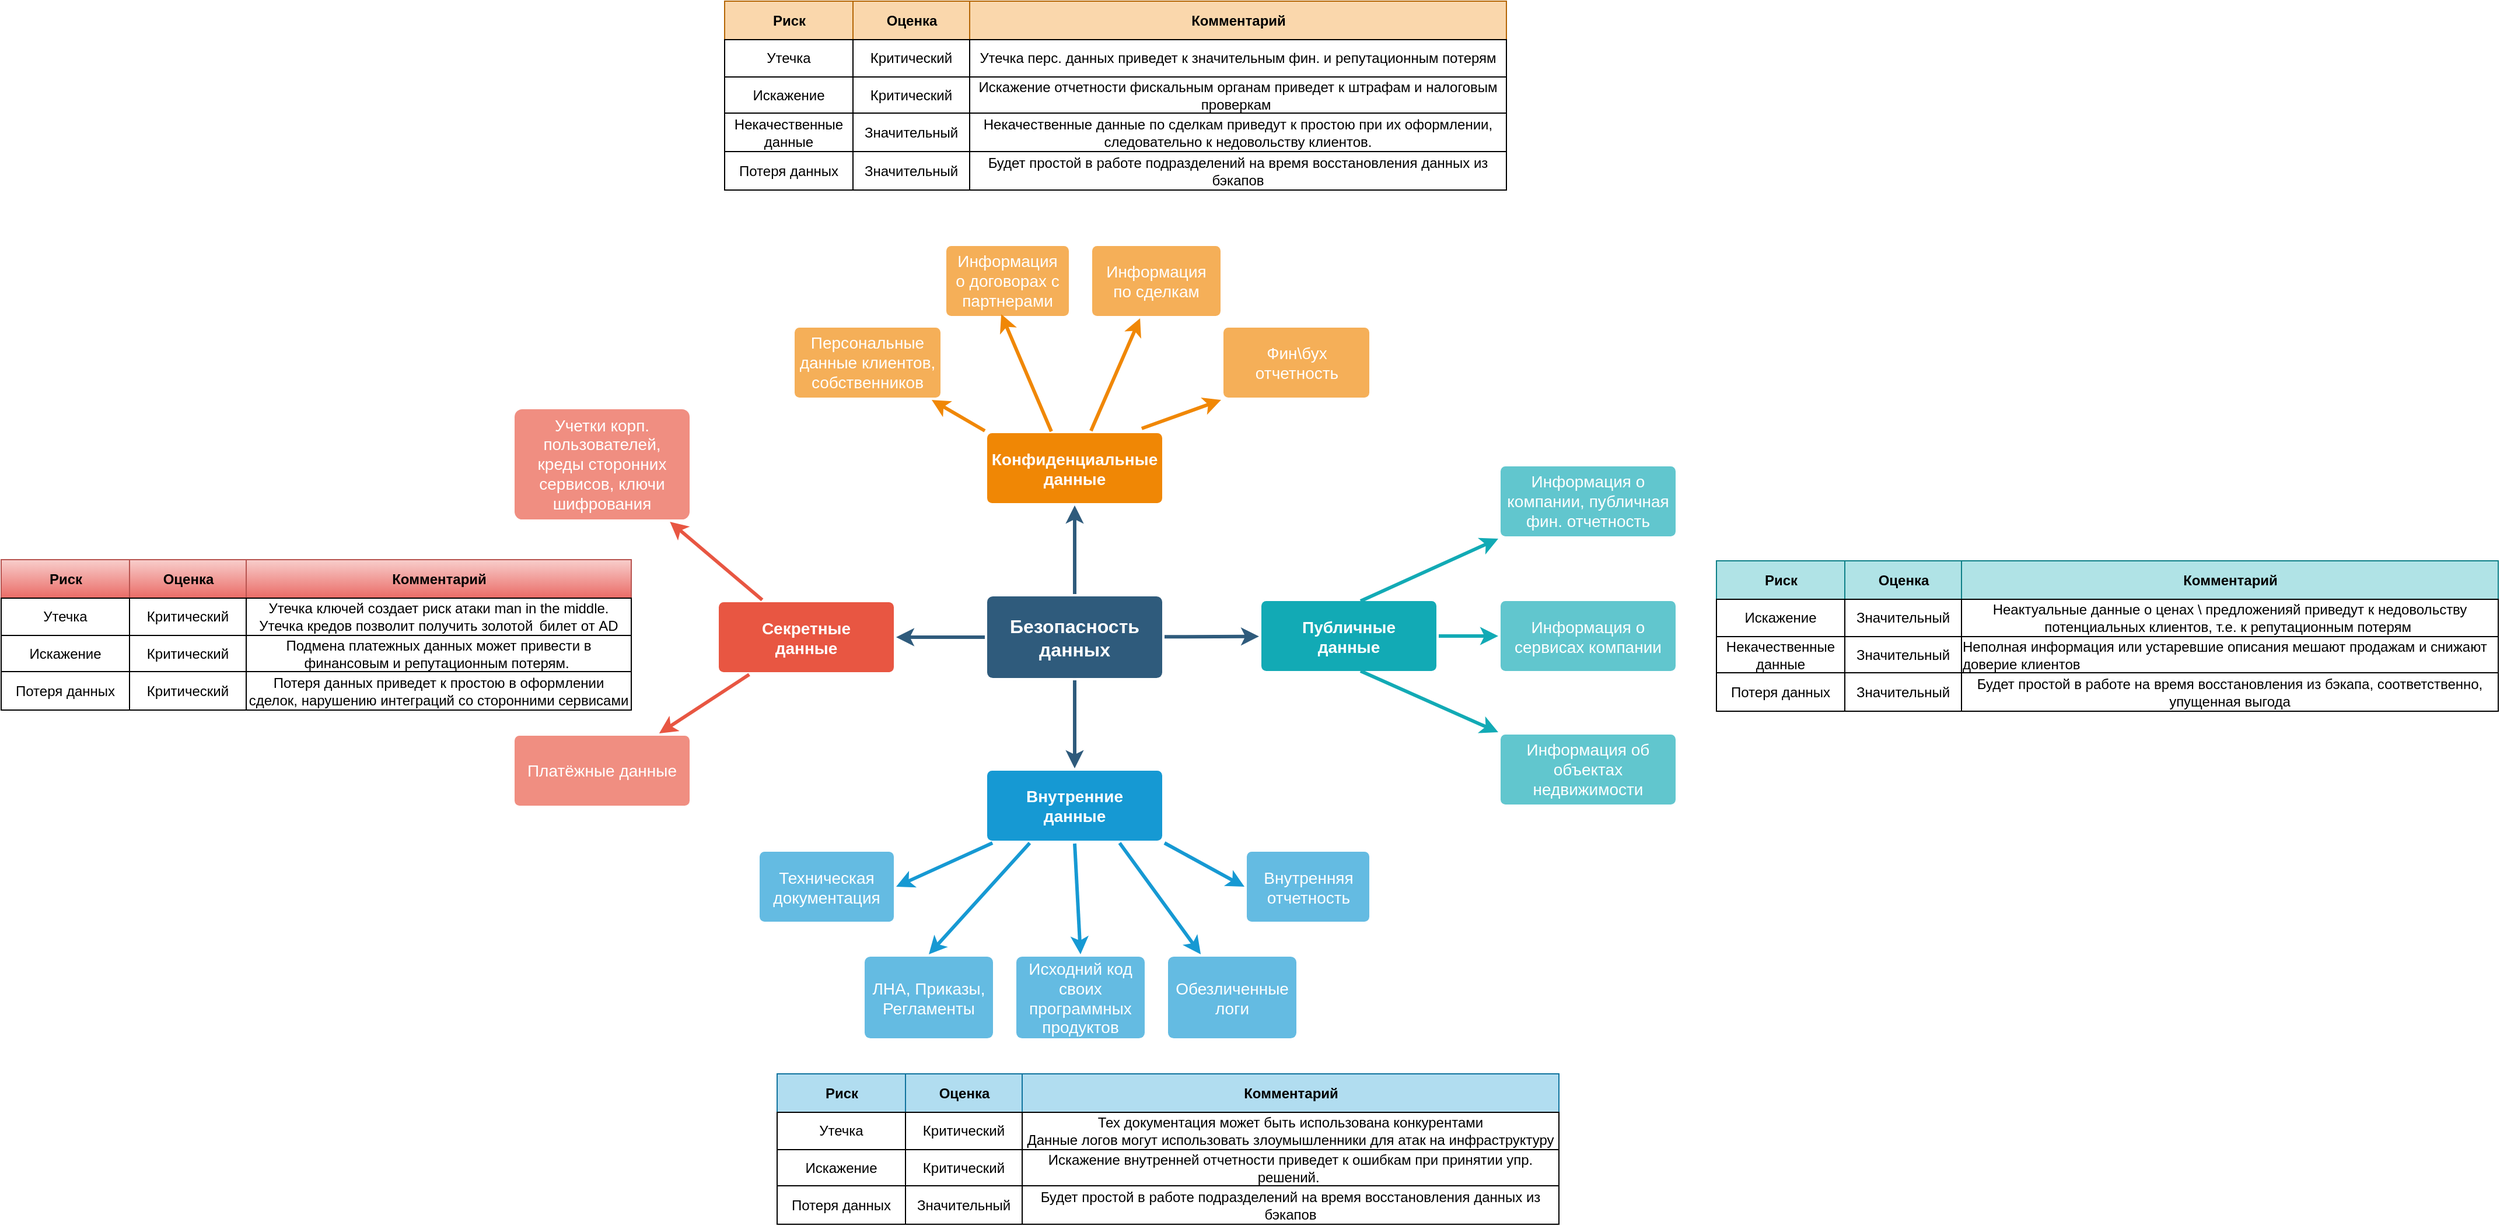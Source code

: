 <mxfile version="28.1.1">
  <diagram id="6a731a19-8d31-9384-78a2-239565b7b9f0" name="Page-1">
    <mxGraphModel dx="2107" dy="1433" grid="1" gridSize="10" guides="1" tooltips="1" connect="1" arrows="1" fold="1" page="1" pageScale="1" pageWidth="1169" pageHeight="827" background="none" math="0" shadow="0">
      <root>
        <mxCell id="0" />
        <mxCell id="1" parent="0" />
        <mxCell id="1745" value="" style="edgeStyle=none;rounded=0;jumpStyle=none;html=1;shadow=0;labelBackgroundColor=none;startArrow=none;startFill=0;endArrow=classic;endFill=1;jettySize=auto;orthogonalLoop=1;strokeColor=#2F5B7C;strokeWidth=3;fontFamily=Helvetica;fontSize=16;fontColor=#23445D;spacing=5;" parent="1" source="1749" target="1764" edge="1">
          <mxGeometry relative="1" as="geometry" />
        </mxCell>
        <mxCell id="1746" value="" style="edgeStyle=none;rounded=0;jumpStyle=none;html=1;shadow=0;labelBackgroundColor=none;startArrow=none;startFill=0;endArrow=classic;endFill=1;jettySize=auto;orthogonalLoop=1;strokeColor=#2F5B7C;strokeWidth=3;fontFamily=Helvetica;fontSize=16;fontColor=#23445D;spacing=5;" parent="1" source="1749" target="1771" edge="1">
          <mxGeometry relative="1" as="geometry" />
        </mxCell>
        <mxCell id="1747" value="" style="edgeStyle=none;rounded=0;jumpStyle=none;html=1;shadow=0;labelBackgroundColor=none;startArrow=none;startFill=0;endArrow=classic;endFill=1;jettySize=auto;orthogonalLoop=1;strokeColor=#2F5B7C;strokeWidth=3;fontFamily=Helvetica;fontSize=16;fontColor=#23445D;spacing=5;" parent="1" source="1749" target="1760" edge="1">
          <mxGeometry relative="1" as="geometry" />
        </mxCell>
        <mxCell id="1748" value="" style="edgeStyle=none;rounded=0;jumpStyle=none;html=1;shadow=0;labelBackgroundColor=none;startArrow=none;startFill=0;endArrow=classic;endFill=1;jettySize=auto;orthogonalLoop=1;strokeColor=#2F5B7C;strokeWidth=3;fontFamily=Helvetica;fontSize=16;fontColor=#23445D;spacing=5;" parent="1" source="1749" target="1753" edge="1">
          <mxGeometry relative="1" as="geometry" />
        </mxCell>
        <mxCell id="1749" value="Безопасность данных" style="rounded=1;whiteSpace=wrap;html=1;shadow=0;labelBackgroundColor=none;strokeColor=none;strokeWidth=3;fillColor=#2F5B7C;fontFamily=Helvetica;fontSize=16;fontColor=#FFFFFF;align=center;fontStyle=1;spacing=5;arcSize=7;perimeterSpacing=2;" parent="1" vertex="1">
          <mxGeometry x="495" y="380.5" width="150" height="70" as="geometry" />
        </mxCell>
        <mxCell id="1750" value="" style="edgeStyle=none;rounded=1;jumpStyle=none;html=1;shadow=0;labelBackgroundColor=none;startArrow=none;startFill=0;jettySize=auto;orthogonalLoop=1;strokeColor=#E85642;strokeWidth=3;fontFamily=Helvetica;fontSize=14;fontColor=#FFFFFF;spacing=5;fontStyle=1;fillColor=#b0e3e6;" parent="1" source="1753" target="1756" edge="1">
          <mxGeometry relative="1" as="geometry" />
        </mxCell>
        <mxCell id="1752" value="" style="edgeStyle=none;rounded=1;jumpStyle=none;html=1;shadow=0;labelBackgroundColor=none;startArrow=none;startFill=0;jettySize=auto;orthogonalLoop=1;strokeColor=#E85642;strokeWidth=3;fontFamily=Helvetica;fontSize=14;fontColor=#FFFFFF;spacing=5;fontStyle=1;fillColor=#b0e3e6;" parent="1" source="1753" target="1754" edge="1">
          <mxGeometry relative="1" as="geometry" />
        </mxCell>
        <mxCell id="1753" value="&lt;div&gt;Секретные&lt;/div&gt;&lt;div&gt;данные&lt;/div&gt;" style="rounded=1;whiteSpace=wrap;html=1;shadow=0;labelBackgroundColor=none;strokeColor=none;strokeWidth=3;fillColor=#e85642;fontFamily=Helvetica;fontSize=14;fontColor=#FFFFFF;align=center;spacing=5;fontStyle=1;arcSize=7;perimeterSpacing=2;" parent="1" vertex="1">
          <mxGeometry x="265" y="385.5" width="150" height="60" as="geometry" />
        </mxCell>
        <mxCell id="1754" value="Платёжные данные" style="rounded=1;whiteSpace=wrap;html=1;shadow=0;labelBackgroundColor=none;strokeColor=none;strokeWidth=3;fillColor=#f08e81;fontFamily=Helvetica;fontSize=14;fontColor=#FFFFFF;align=center;spacing=5;fontStyle=0;arcSize=7;perimeterSpacing=2;" parent="1" vertex="1">
          <mxGeometry x="90" y="500" width="150" height="60" as="geometry" />
        </mxCell>
        <mxCell id="1756" value="Учетки корп. пользователей, креды&amp;nbsp;сторонних сервисов, ключи шифрования" style="rounded=1;whiteSpace=wrap;html=1;shadow=0;labelBackgroundColor=none;strokeColor=none;strokeWidth=3;fillColor=#f08e81;fontFamily=Helvetica;fontSize=14;fontColor=#FFFFFF;align=center;spacing=5;fontStyle=0;arcSize=7;perimeterSpacing=2;" parent="1" vertex="1">
          <mxGeometry x="90" y="220" width="150" height="94.5" as="geometry" />
        </mxCell>
        <mxCell id="1757" value="" style="edgeStyle=none;rounded=0;jumpStyle=none;html=1;shadow=0;labelBackgroundColor=none;startArrow=none;startFill=0;endArrow=classic;endFill=1;jettySize=auto;orthogonalLoop=1;strokeColor=#1699D3;strokeWidth=3;fontFamily=Helvetica;fontSize=14;fontColor=#FFFFFF;spacing=5;entryX=1;entryY=0.5;entryDx=0;entryDy=0;" parent="1" source="1760" target="1763" edge="1">
          <mxGeometry relative="1" as="geometry" />
        </mxCell>
        <mxCell id="1759" value="" style="edgeStyle=none;rounded=0;jumpStyle=none;html=1;shadow=0;labelBackgroundColor=none;startArrow=none;startFill=0;endArrow=classic;endFill=1;jettySize=auto;orthogonalLoop=1;strokeColor=#1699D3;strokeWidth=3;fontFamily=Helvetica;fontSize=14;fontColor=#FFFFFF;spacing=5;exitX=0.75;exitY=1;exitDx=0;exitDy=0;" parent="1" source="1760" target="1761" edge="1">
          <mxGeometry relative="1" as="geometry" />
        </mxCell>
        <mxCell id="1760" value="&lt;div&gt;Внутренние&lt;/div&gt;&lt;div&gt;данные&lt;/div&gt;" style="rounded=1;whiteSpace=wrap;html=1;shadow=0;labelBackgroundColor=none;strokeColor=none;strokeWidth=3;fillColor=#1699d3;fontFamily=Helvetica;fontSize=14;fontColor=#FFFFFF;align=center;spacing=5;fontStyle=1;arcSize=7;perimeterSpacing=2;" parent="1" vertex="1">
          <mxGeometry x="495" y="530" width="150" height="60" as="geometry" />
        </mxCell>
        <mxCell id="1761" value="Обезличенные логи" style="rounded=1;whiteSpace=wrap;html=1;shadow=0;labelBackgroundColor=none;strokeColor=none;strokeWidth=3;fillColor=#64bbe2;fontFamily=Helvetica;fontSize=14;fontColor=#FFFFFF;align=center;spacing=5;arcSize=7;perimeterSpacing=2;" parent="1" vertex="1">
          <mxGeometry x="650" y="689.5" width="110" height="70" as="geometry" />
        </mxCell>
        <mxCell id="1763" value="Техническая документация" style="rounded=1;whiteSpace=wrap;html=1;shadow=0;labelBackgroundColor=none;strokeColor=none;strokeWidth=3;fillColor=#64bbe2;fontFamily=Helvetica;fontSize=14;fontColor=#FFFFFF;align=center;spacing=5;arcSize=7;perimeterSpacing=2;" parent="1" vertex="1">
          <mxGeometry x="300" y="599.5" width="115" height="60" as="geometry" />
        </mxCell>
        <mxCell id="1764" value="Конфиденциальные данные" style="rounded=1;whiteSpace=wrap;html=1;shadow=0;labelBackgroundColor=none;strokeColor=none;strokeWidth=3;fillColor=#F08705;fontFamily=Helvetica;fontSize=14;fontColor=#FFFFFF;align=center;spacing=5;fontStyle=1;arcSize=7;perimeterSpacing=2;" parent="1" vertex="1">
          <mxGeometry x="495" y="240.5" width="150" height="60" as="geometry" />
        </mxCell>
        <mxCell id="1765" value="Информация по сделкам" style="rounded=1;whiteSpace=wrap;html=1;shadow=0;labelBackgroundColor=none;strokeColor=none;strokeWidth=3;fillColor=#f5af58;fontFamily=Helvetica;fontSize=14;fontColor=#FFFFFF;align=center;spacing=5;arcSize=7;perimeterSpacing=2;" parent="1" vertex="1">
          <mxGeometry x="585" y="80" width="110" height="60" as="geometry" />
        </mxCell>
        <mxCell id="1766" value="" style="edgeStyle=none;rounded=0;jumpStyle=none;html=1;shadow=0;labelBackgroundColor=none;startArrow=none;startFill=0;endArrow=classic;endFill=1;jettySize=auto;orthogonalLoop=1;strokeColor=#F08705;strokeWidth=3;fontFamily=Helvetica;fontSize=14;fontColor=#FFFFFF;spacing=5;" parent="1" source="1764" target="1765" edge="1">
          <mxGeometry relative="1" as="geometry" />
        </mxCell>
        <mxCell id="1769" value="Персональные данные клиентов, собственников" style="rounded=1;whiteSpace=wrap;html=1;shadow=0;labelBackgroundColor=none;strokeColor=none;strokeWidth=3;fillColor=#f5af58;fontFamily=Helvetica;fontSize=14;fontColor=#FFFFFF;align=center;spacing=5;arcSize=7;perimeterSpacing=2;" parent="1" vertex="1">
          <mxGeometry x="330" y="150" width="125" height="60" as="geometry" />
        </mxCell>
        <mxCell id="1770" value="" style="edgeStyle=none;rounded=0;jumpStyle=none;html=1;shadow=0;labelBackgroundColor=none;startArrow=none;startFill=0;endArrow=classic;endFill=1;jettySize=auto;orthogonalLoop=1;strokeColor=#F08705;strokeWidth=3;fontFamily=Helvetica;fontSize=14;fontColor=#FFFFFF;spacing=5;exitX=0;exitY=0;exitDx=0;exitDy=0;" parent="1" source="1764" target="1769" edge="1">
          <mxGeometry relative="1" as="geometry" />
        </mxCell>
        <mxCell id="1771" value="&lt;div&gt;Публичные&lt;/div&gt;&lt;div&gt;данные&lt;/div&gt;" style="rounded=1;whiteSpace=wrap;html=1;shadow=0;labelBackgroundColor=none;strokeColor=none;strokeWidth=3;fillColor=#12aab5;fontFamily=Helvetica;fontSize=14;fontColor=#FFFFFF;align=center;spacing=5;fontStyle=1;arcSize=7;perimeterSpacing=2;" parent="1" vertex="1">
          <mxGeometry x="730" y="384.5" width="150" height="60" as="geometry" />
        </mxCell>
        <mxCell id="1774" value="Информация об объектах недвижимости" style="rounded=1;whiteSpace=wrap;html=1;shadow=0;labelBackgroundColor=none;strokeColor=none;strokeWidth=3;fillColor=#61c6ce;fontFamily=Helvetica;fontSize=14;fontColor=#FFFFFF;align=center;spacing=5;fontStyle=0;arcSize=7;perimeterSpacing=2;" parent="1" vertex="1">
          <mxGeometry x="935" y="499" width="150" height="60" as="geometry" />
        </mxCell>
        <mxCell id="1775" value="" style="edgeStyle=none;rounded=1;jumpStyle=none;html=1;shadow=0;labelBackgroundColor=none;startArrow=none;startFill=0;jettySize=auto;orthogonalLoop=1;strokeColor=#12AAB5;strokeWidth=3;fontFamily=Helvetica;fontSize=14;fontColor=#FFFFFF;spacing=5;fontStyle=1;fillColor=#b0e3e6;entryX=0;entryY=0;entryDx=0;entryDy=0;" parent="1" target="1774" edge="1">
          <mxGeometry relative="1" as="geometry">
            <mxPoint x="815" y="444.497" as="sourcePoint" />
            <mxPoint x="871" y="457.563" as="targetPoint" />
          </mxGeometry>
        </mxCell>
        <mxCell id="1776" value="Информация о компании, публичная фин. отчетность" style="rounded=1;whiteSpace=wrap;html=1;shadow=0;labelBackgroundColor=none;strokeColor=none;strokeWidth=3;fillColor=#61c6ce;fontFamily=Helvetica;fontSize=14;fontColor=#FFFFFF;align=center;spacing=5;fontStyle=0;arcSize=7;perimeterSpacing=2;" parent="1" vertex="1">
          <mxGeometry x="935" y="269" width="150" height="60" as="geometry" />
        </mxCell>
        <mxCell id="1777" value="" style="edgeStyle=none;rounded=1;jumpStyle=none;html=1;shadow=0;labelBackgroundColor=none;startArrow=none;startFill=0;jettySize=auto;orthogonalLoop=1;strokeColor=#12AAB5;strokeWidth=3;fontFamily=Helvetica;fontSize=14;fontColor=#FFFFFF;spacing=5;fontStyle=1;fillColor=#b0e3e6;entryX=0;entryY=1;entryDx=0;entryDy=0;" parent="1" target="1776" edge="1">
          <mxGeometry relative="1" as="geometry">
            <mxPoint x="815" y="384.503" as="sourcePoint" />
            <mxPoint x="871" y="368.237" as="targetPoint" />
          </mxGeometry>
        </mxCell>
        <mxCell id="IGCxT6DUioLRLSChlq8C-1779" value="Информация о сервисах компании" style="rounded=1;whiteSpace=wrap;html=1;shadow=0;labelBackgroundColor=none;strokeColor=none;strokeWidth=3;fillColor=#61c6ce;fontFamily=Helvetica;fontSize=14;fontColor=#FFFFFF;align=center;spacing=5;fontStyle=0;arcSize=7;perimeterSpacing=2;" parent="1" vertex="1">
          <mxGeometry x="935" y="384.5" width="150" height="60" as="geometry" />
        </mxCell>
        <mxCell id="IGCxT6DUioLRLSChlq8C-1781" value="" style="edgeStyle=none;rounded=1;jumpStyle=none;html=1;shadow=0;labelBackgroundColor=none;startArrow=none;startFill=0;jettySize=auto;orthogonalLoop=1;strokeColor=#12AAB5;strokeWidth=3;fontFamily=Helvetica;fontSize=14;fontColor=#FFFFFF;spacing=5;fontStyle=1;fillColor=#b0e3e6;entryX=0;entryY=0.5;entryDx=0;entryDy=0;exitX=1;exitY=0.5;exitDx=0;exitDy=0;" parent="1" source="1771" target="IGCxT6DUioLRLSChlq8C-1779" edge="1">
          <mxGeometry relative="1" as="geometry">
            <mxPoint x="855" y="392.503" as="sourcePoint" />
            <mxPoint x="923" y="349" as="targetPoint" />
          </mxGeometry>
        </mxCell>
        <mxCell id="IGCxT6DUioLRLSChlq8C-1782" value="Внутренняя отчетность" style="rounded=1;whiteSpace=wrap;html=1;shadow=0;labelBackgroundColor=none;strokeColor=none;strokeWidth=3;fillColor=#64bbe2;fontFamily=Helvetica;fontSize=14;fontColor=#FFFFFF;align=center;spacing=5;arcSize=7;perimeterSpacing=2;" parent="1" vertex="1">
          <mxGeometry x="717.5" y="599.5" width="105" height="60" as="geometry" />
        </mxCell>
        <mxCell id="IGCxT6DUioLRLSChlq8C-1783" value="" style="edgeStyle=none;rounded=0;jumpStyle=none;html=1;shadow=0;labelBackgroundColor=none;startArrow=none;startFill=0;endArrow=classic;endFill=1;jettySize=auto;orthogonalLoop=1;strokeColor=#1699D3;strokeWidth=3;fontFamily=Helvetica;fontSize=14;fontColor=#FFFFFF;spacing=5;entryX=0;entryY=0.5;entryDx=0;entryDy=0;exitX=1;exitY=1;exitDx=0;exitDy=0;" parent="1" source="1760" target="IGCxT6DUioLRLSChlq8C-1782" edge="1">
          <mxGeometry relative="1" as="geometry">
            <mxPoint x="570" y="599.5" as="sourcePoint" />
            <mxPoint x="570" y="644.5" as="targetPoint" />
          </mxGeometry>
        </mxCell>
        <mxCell id="IGCxT6DUioLRLSChlq8C-1784" value="ЛНА, Приказы, Регламенты" style="rounded=1;whiteSpace=wrap;html=1;shadow=0;labelBackgroundColor=none;strokeColor=none;strokeWidth=3;fillColor=#64bbe2;fontFamily=Helvetica;fontSize=14;fontColor=#FFFFFF;align=center;spacing=5;arcSize=7;perimeterSpacing=2;" parent="1" vertex="1">
          <mxGeometry x="390" y="689.5" width="110" height="70" as="geometry" />
        </mxCell>
        <mxCell id="IGCxT6DUioLRLSChlq8C-1785" value="" style="edgeStyle=none;rounded=0;jumpStyle=none;html=1;shadow=0;labelBackgroundColor=none;startArrow=none;startFill=0;endArrow=classic;endFill=1;jettySize=auto;orthogonalLoop=1;strokeColor=#1699D3;strokeWidth=3;fontFamily=Helvetica;fontSize=14;fontColor=#FFFFFF;spacing=5;exitX=0.25;exitY=1;exitDx=0;exitDy=0;entryX=0.5;entryY=0;entryDx=0;entryDy=0;" parent="1" source="1760" target="IGCxT6DUioLRLSChlq8C-1784" edge="1">
          <mxGeometry relative="1" as="geometry">
            <mxPoint x="610" y="599.5" as="sourcePoint" />
            <mxPoint x="643" y="684.5" as="targetPoint" />
          </mxGeometry>
        </mxCell>
        <mxCell id="IGCxT6DUioLRLSChlq8C-1786" value="Исходний код своих программных продуктов" style="rounded=1;whiteSpace=wrap;html=1;shadow=0;labelBackgroundColor=none;strokeColor=none;strokeWidth=3;fillColor=#64bbe2;fontFamily=Helvetica;fontSize=14;fontColor=#FFFFFF;align=center;spacing=5;arcSize=7;perimeterSpacing=2;" parent="1" vertex="1">
          <mxGeometry x="520" y="689.5" width="110" height="70" as="geometry" />
        </mxCell>
        <mxCell id="IGCxT6DUioLRLSChlq8C-1787" value="" style="edgeStyle=none;rounded=0;jumpStyle=none;html=1;shadow=0;labelBackgroundColor=none;startArrow=none;startFill=0;endArrow=classic;endFill=1;jettySize=auto;orthogonalLoop=1;strokeColor=#1699D3;strokeWidth=3;fontFamily=Helvetica;fontSize=14;fontColor=#FFFFFF;spacing=5;entryX=0.5;entryY=0;entryDx=0;entryDy=0;" parent="1" target="IGCxT6DUioLRLSChlq8C-1786" edge="1">
          <mxGeometry relative="1" as="geometry">
            <mxPoint x="570" y="592.5" as="sourcePoint" />
            <mxPoint x="490" y="714.5" as="targetPoint" />
          </mxGeometry>
        </mxCell>
        <mxCell id="IGCxT6DUioLRLSChlq8C-1788" value="Информация о договорах с партнерами" style="rounded=1;whiteSpace=wrap;html=1;shadow=0;labelBackgroundColor=none;strokeColor=none;strokeWidth=3;fillColor=#f5af58;fontFamily=Helvetica;fontSize=14;fontColor=#FFFFFF;align=center;spacing=5;arcSize=7;perimeterSpacing=2;" parent="1" vertex="1">
          <mxGeometry x="460" y="80" width="105" height="60" as="geometry" />
        </mxCell>
        <mxCell id="IGCxT6DUioLRLSChlq8C-1789" value="" style="edgeStyle=none;rounded=0;jumpStyle=none;html=1;shadow=0;labelBackgroundColor=none;startArrow=none;startFill=0;endArrow=classic;endFill=1;jettySize=auto;orthogonalLoop=1;strokeColor=#F08705;strokeWidth=3;fontFamily=Helvetica;fontSize=14;fontColor=#FFFFFF;spacing=5;entryX=0.45;entryY=0.945;entryDx=0;entryDy=0;entryPerimeter=0;" parent="1" target="IGCxT6DUioLRLSChlq8C-1788" edge="1">
          <mxGeometry relative="1" as="geometry">
            <mxPoint x="550" y="239" as="sourcePoint" />
            <mxPoint x="737" y="210" as="targetPoint" />
          </mxGeometry>
        </mxCell>
        <mxCell id="IGCxT6DUioLRLSChlq8C-1790" value="Фин\бух отчетность" style="rounded=1;whiteSpace=wrap;html=1;shadow=0;labelBackgroundColor=none;strokeColor=none;strokeWidth=3;fillColor=#f5af58;fontFamily=Helvetica;fontSize=14;fontColor=#FFFFFF;align=center;spacing=5;arcSize=7;perimeterSpacing=2;" parent="1" vertex="1">
          <mxGeometry x="697.5" y="150" width="125" height="60" as="geometry" />
        </mxCell>
        <mxCell id="IGCxT6DUioLRLSChlq8C-1791" value="" style="edgeStyle=none;rounded=0;jumpStyle=none;html=1;shadow=0;labelBackgroundColor=none;startArrow=none;startFill=0;endArrow=classic;endFill=1;jettySize=auto;orthogonalLoop=1;strokeColor=#F08705;strokeWidth=3;fontFamily=Helvetica;fontSize=14;fontColor=#FFFFFF;spacing=5;entryX=0;entryY=1;entryDx=0;entryDy=0;exitX=0.873;exitY=-0.031;exitDx=0;exitDy=0;exitPerimeter=0;" parent="1" source="1764" target="IGCxT6DUioLRLSChlq8C-1790" edge="1">
          <mxGeometry relative="1" as="geometry">
            <mxPoint x="534" y="247" as="sourcePoint" />
            <mxPoint x="480" y="210" as="targetPoint" />
          </mxGeometry>
        </mxCell>
        <mxCell id="PQso_g83AoTRd4SOkoe4-1777" style="shape=tableRow;horizontal=0;startSize=0;swimlaneHead=0;swimlaneBody=0;top=0;left=0;bottom=0;right=0;dropTarget=0;collapsible=0;recursiveResize=0;expand=0;fontStyle=0;strokeColor=inherit;fillColor=#ffffff;" vertex="1" parent="1">
          <mxGeometry x="-350" y="349" width="480" height="33" as="geometry" />
        </mxCell>
        <mxCell id="PQso_g83AoTRd4SOkoe4-1778" value="Риск" style="connectable=0;recursiveResize=0;strokeColor=#b85450;fillColor=#f8cecc;align=center;fontStyle=1;html=1;gradientColor=#ea6b66;" vertex="1" parent="PQso_g83AoTRd4SOkoe4-1777">
          <mxGeometry width="110" height="33" as="geometry">
            <mxRectangle width="110" height="33" as="alternateBounds" />
          </mxGeometry>
        </mxCell>
        <mxCell id="PQso_g83AoTRd4SOkoe4-1779" value="Оценка" style="connectable=0;recursiveResize=0;strokeColor=#b85450;fillColor=#f8cecc;align=center;fontStyle=1;html=1;gradientColor=#ea6b66;" vertex="1" parent="PQso_g83AoTRd4SOkoe4-1777">
          <mxGeometry x="110" width="100" height="33" as="geometry">
            <mxRectangle width="100" height="33" as="alternateBounds" />
          </mxGeometry>
        </mxCell>
        <mxCell id="PQso_g83AoTRd4SOkoe4-1780" value="Комментарий" style="connectable=0;recursiveResize=0;strokeColor=#b85450;fillColor=#f8cecc;align=center;fontStyle=1;html=1;gradientColor=#ea6b66;" vertex="1" parent="PQso_g83AoTRd4SOkoe4-1777">
          <mxGeometry x="210" width="330" height="33" as="geometry">
            <mxRectangle width="230" height="33" as="alternateBounds" />
          </mxGeometry>
        </mxCell>
        <mxCell id="PQso_g83AoTRd4SOkoe4-1781" value="" style="shape=tableRow;horizontal=0;startSize=0;swimlaneHead=0;swimlaneBody=0;top=0;left=0;bottom=0;right=0;dropTarget=0;collapsible=0;recursiveResize=0;expand=0;fontStyle=0;strokeColor=inherit;fillColor=#ffffff;" vertex="1" parent="1">
          <mxGeometry x="-350" y="382" width="530" height="32" as="geometry" />
        </mxCell>
        <mxCell id="PQso_g83AoTRd4SOkoe4-1782" value="Утечка" style="connectable=0;recursiveResize=0;strokeColor=inherit;fillColor=inherit;align=center;whiteSpace=wrap;html=1;" vertex="1" parent="PQso_g83AoTRd4SOkoe4-1781">
          <mxGeometry width="110" height="32" as="geometry">
            <mxRectangle width="110" height="32" as="alternateBounds" />
          </mxGeometry>
        </mxCell>
        <mxCell id="PQso_g83AoTRd4SOkoe4-1783" value="Критический" style="connectable=0;recursiveResize=0;strokeColor=inherit;fillColor=inherit;align=center;whiteSpace=wrap;html=1;" vertex="1" parent="PQso_g83AoTRd4SOkoe4-1781">
          <mxGeometry x="110" width="100" height="32" as="geometry">
            <mxRectangle width="100" height="32" as="alternateBounds" />
          </mxGeometry>
        </mxCell>
        <mxCell id="PQso_g83AoTRd4SOkoe4-1784" value="Утечка ключей создает риск атаки man in the middle.&lt;div&gt;Утечка кредов позволит получить золотой&lt;span style=&quot;white-space: pre;&quot;&gt;&#x9;&lt;/span&gt;билет от AD&lt;/div&gt;" style="connectable=0;recursiveResize=0;strokeColor=inherit;fillColor=inherit;align=center;whiteSpace=wrap;html=1;" vertex="1" parent="PQso_g83AoTRd4SOkoe4-1781">
          <mxGeometry x="210" width="330" height="32" as="geometry">
            <mxRectangle width="230" height="32" as="alternateBounds" />
          </mxGeometry>
        </mxCell>
        <mxCell id="PQso_g83AoTRd4SOkoe4-1785" value="" style="shape=tableRow;horizontal=0;startSize=0;swimlaneHead=0;swimlaneBody=0;top=0;left=0;bottom=0;right=0;dropTarget=0;collapsible=0;recursiveResize=0;expand=0;fontStyle=1;strokeColor=inherit;fillColor=#EAF2D3;" vertex="1" parent="1">
          <mxGeometry x="-350" y="414" width="540" height="31" as="geometry" />
        </mxCell>
        <mxCell id="PQso_g83AoTRd4SOkoe4-1786" value="Искажение" style="connectable=0;recursiveResize=0;whiteSpace=wrap;html=1;" vertex="1" parent="PQso_g83AoTRd4SOkoe4-1785">
          <mxGeometry width="110" height="31" as="geometry">
            <mxRectangle width="110" height="31" as="alternateBounds" />
          </mxGeometry>
        </mxCell>
        <mxCell id="PQso_g83AoTRd4SOkoe4-1787" value="Критический" style="connectable=0;recursiveResize=0;whiteSpace=wrap;html=1;" vertex="1" parent="PQso_g83AoTRd4SOkoe4-1785">
          <mxGeometry x="110" width="100" height="31" as="geometry">
            <mxRectangle width="100" height="31" as="alternateBounds" />
          </mxGeometry>
        </mxCell>
        <mxCell id="PQso_g83AoTRd4SOkoe4-1788" value="Подмена платежных данных может привести в финансовым и репутационным потерям.&amp;nbsp;" style="connectable=0;recursiveResize=0;whiteSpace=wrap;html=1;" vertex="1" parent="PQso_g83AoTRd4SOkoe4-1785">
          <mxGeometry x="210" width="330" height="31" as="geometry">
            <mxRectangle width="230" height="31" as="alternateBounds" />
          </mxGeometry>
        </mxCell>
        <mxCell id="PQso_g83AoTRd4SOkoe4-1789" value="" style="shape=tableRow;horizontal=0;startSize=0;swimlaneHead=0;swimlaneBody=0;top=0;left=0;bottom=0;right=0;dropTarget=0;collapsible=0;recursiveResize=0;expand=0;fontStyle=0;strokeColor=inherit;fillColor=#ffffff;" vertex="1" parent="1">
          <mxGeometry x="-350" y="445" width="540" height="33" as="geometry" />
        </mxCell>
        <mxCell id="PQso_g83AoTRd4SOkoe4-1790" value="Потеря данных" style="connectable=0;recursiveResize=0;strokeColor=inherit;fillColor=inherit;fontStyle=0;align=center;whiteSpace=wrap;html=1;" vertex="1" parent="PQso_g83AoTRd4SOkoe4-1789">
          <mxGeometry width="110" height="33" as="geometry">
            <mxRectangle width="110" height="33" as="alternateBounds" />
          </mxGeometry>
        </mxCell>
        <mxCell id="PQso_g83AoTRd4SOkoe4-1791" value="Критический" style="connectable=0;recursiveResize=0;strokeColor=inherit;fillColor=inherit;fontStyle=0;align=center;whiteSpace=wrap;html=1;" vertex="1" parent="PQso_g83AoTRd4SOkoe4-1789">
          <mxGeometry x="110" width="100" height="33" as="geometry">
            <mxRectangle width="100" height="33" as="alternateBounds" />
          </mxGeometry>
        </mxCell>
        <mxCell id="PQso_g83AoTRd4SOkoe4-1792" value="Потеря данных приведет к простою в оформлении сделок, нарушению интеграций со сторонними сервисами" style="connectable=0;recursiveResize=0;strokeColor=inherit;fillColor=inherit;fontStyle=0;align=center;whiteSpace=wrap;html=1;" vertex="1" parent="PQso_g83AoTRd4SOkoe4-1789">
          <mxGeometry x="210" width="330" height="33" as="geometry">
            <mxRectangle width="230" height="33" as="alternateBounds" />
          </mxGeometry>
        </mxCell>
        <mxCell id="PQso_g83AoTRd4SOkoe4-1814" style="shape=tableRow;horizontal=0;startSize=0;swimlaneHead=0;swimlaneBody=0;top=0;left=0;bottom=0;right=0;dropTarget=0;collapsible=0;recursiveResize=0;expand=0;fontStyle=0;strokeColor=inherit;fillColor=#ffffff;" vertex="1" parent="1">
          <mxGeometry x="315" y="790" width="480" height="33" as="geometry" />
        </mxCell>
        <mxCell id="PQso_g83AoTRd4SOkoe4-1815" value="Риск" style="connectable=0;recursiveResize=0;strokeColor=#10739e;fillColor=#b1ddf0;align=center;fontStyle=1;html=1;" vertex="1" parent="PQso_g83AoTRd4SOkoe4-1814">
          <mxGeometry width="110" height="33" as="geometry">
            <mxRectangle width="110" height="33" as="alternateBounds" />
          </mxGeometry>
        </mxCell>
        <mxCell id="PQso_g83AoTRd4SOkoe4-1816" value="Оценка" style="connectable=0;recursiveResize=0;strokeColor=#10739e;fillColor=#b1ddf0;align=center;fontStyle=1;html=1;" vertex="1" parent="PQso_g83AoTRd4SOkoe4-1814">
          <mxGeometry x="110" width="100" height="33" as="geometry">
            <mxRectangle width="100" height="33" as="alternateBounds" />
          </mxGeometry>
        </mxCell>
        <mxCell id="PQso_g83AoTRd4SOkoe4-1817" value="Комментарий" style="connectable=0;recursiveResize=0;strokeColor=#10739e;fillColor=#b1ddf0;align=center;fontStyle=1;html=1;" vertex="1" parent="PQso_g83AoTRd4SOkoe4-1814">
          <mxGeometry x="210" width="460" height="33" as="geometry">
            <mxRectangle width="230" height="33" as="alternateBounds" />
          </mxGeometry>
        </mxCell>
        <mxCell id="PQso_g83AoTRd4SOkoe4-1818" value="" style="shape=tableRow;horizontal=0;startSize=0;swimlaneHead=0;swimlaneBody=0;top=0;left=0;bottom=0;right=0;dropTarget=0;collapsible=0;recursiveResize=0;expand=0;fontStyle=0;strokeColor=inherit;fillColor=#ffffff;" vertex="1" parent="1">
          <mxGeometry x="315" y="823" width="575" height="32" as="geometry" />
        </mxCell>
        <mxCell id="PQso_g83AoTRd4SOkoe4-1819" value="Утечка" style="connectable=0;recursiveResize=0;strokeColor=inherit;fillColor=inherit;align=center;whiteSpace=wrap;html=1;" vertex="1" parent="PQso_g83AoTRd4SOkoe4-1818">
          <mxGeometry width="110" height="32" as="geometry">
            <mxRectangle width="110" height="32" as="alternateBounds" />
          </mxGeometry>
        </mxCell>
        <mxCell id="PQso_g83AoTRd4SOkoe4-1820" value="Критический" style="connectable=0;recursiveResize=0;strokeColor=inherit;fillColor=inherit;align=center;whiteSpace=wrap;html=1;" vertex="1" parent="PQso_g83AoTRd4SOkoe4-1818">
          <mxGeometry x="110" width="100" height="32" as="geometry">
            <mxRectangle width="100" height="32" as="alternateBounds" />
          </mxGeometry>
        </mxCell>
        <mxCell id="PQso_g83AoTRd4SOkoe4-1821" value="Тех документация может быть использована конкурентами&lt;div&gt;Данные логов могут использовать злоумышленники для атак на инфраструктуру&lt;/div&gt;" style="connectable=0;recursiveResize=0;strokeColor=inherit;fillColor=inherit;align=center;whiteSpace=wrap;html=1;" vertex="1" parent="PQso_g83AoTRd4SOkoe4-1818">
          <mxGeometry x="210" width="460" height="32" as="geometry">
            <mxRectangle width="230" height="32" as="alternateBounds" />
          </mxGeometry>
        </mxCell>
        <mxCell id="PQso_g83AoTRd4SOkoe4-1822" value="" style="shape=tableRow;horizontal=0;startSize=0;swimlaneHead=0;swimlaneBody=0;top=0;left=0;bottom=0;right=0;dropTarget=0;collapsible=0;recursiveResize=0;expand=0;fontStyle=1;strokeColor=inherit;fillColor=#EAF2D3;" vertex="1" parent="1">
          <mxGeometry x="315" y="855" width="665" height="31" as="geometry" />
        </mxCell>
        <mxCell id="PQso_g83AoTRd4SOkoe4-1823" value="Искажение" style="connectable=0;recursiveResize=0;whiteSpace=wrap;html=1;" vertex="1" parent="PQso_g83AoTRd4SOkoe4-1822">
          <mxGeometry width="110" height="31" as="geometry">
            <mxRectangle width="110" height="31" as="alternateBounds" />
          </mxGeometry>
        </mxCell>
        <mxCell id="PQso_g83AoTRd4SOkoe4-1824" value="Критический" style="connectable=0;recursiveResize=0;whiteSpace=wrap;html=1;" vertex="1" parent="PQso_g83AoTRd4SOkoe4-1822">
          <mxGeometry x="110" width="100" height="31" as="geometry">
            <mxRectangle width="100" height="31" as="alternateBounds" />
          </mxGeometry>
        </mxCell>
        <mxCell id="PQso_g83AoTRd4SOkoe4-1825" value="&lt;span style=&quot;text-align: left;&quot;&gt;Искажение внутренней отчетности приведет к ошибкам при принятии упр. решений.&amp;nbsp;&lt;/span&gt;" style="connectable=0;recursiveResize=0;whiteSpace=wrap;html=1;" vertex="1" parent="PQso_g83AoTRd4SOkoe4-1822">
          <mxGeometry x="210" width="460" height="31" as="geometry">
            <mxRectangle width="230" height="31" as="alternateBounds" />
          </mxGeometry>
        </mxCell>
        <mxCell id="PQso_g83AoTRd4SOkoe4-1826" value="" style="shape=tableRow;horizontal=0;startSize=0;swimlaneHead=0;swimlaneBody=0;top=0;left=0;bottom=0;right=0;dropTarget=0;collapsible=0;recursiveResize=0;expand=0;fontStyle=0;strokeColor=inherit;fillColor=#ffffff;" vertex="1" parent="1">
          <mxGeometry x="315" y="886" width="665" height="33" as="geometry" />
        </mxCell>
        <mxCell id="PQso_g83AoTRd4SOkoe4-1827" value="Потеря данных" style="connectable=0;recursiveResize=0;strokeColor=inherit;fillColor=inherit;fontStyle=0;align=center;whiteSpace=wrap;html=1;" vertex="1" parent="PQso_g83AoTRd4SOkoe4-1826">
          <mxGeometry width="110" height="33" as="geometry">
            <mxRectangle width="110" height="33" as="alternateBounds" />
          </mxGeometry>
        </mxCell>
        <mxCell id="PQso_g83AoTRd4SOkoe4-1828" value="Значительный" style="connectable=0;recursiveResize=0;strokeColor=inherit;fillColor=inherit;fontStyle=0;align=center;whiteSpace=wrap;html=1;" vertex="1" parent="PQso_g83AoTRd4SOkoe4-1826">
          <mxGeometry x="110" width="100" height="33" as="geometry">
            <mxRectangle width="100" height="33" as="alternateBounds" />
          </mxGeometry>
        </mxCell>
        <mxCell id="PQso_g83AoTRd4SOkoe4-1829" value="Будет простой в работе подразделений на время восстановления данных из бэкапов" style="connectable=0;recursiveResize=0;strokeColor=inherit;fillColor=inherit;fontStyle=0;align=center;whiteSpace=wrap;html=1;" vertex="1" parent="PQso_g83AoTRd4SOkoe4-1826">
          <mxGeometry x="210" width="460" height="33" as="geometry">
            <mxRectangle width="230" height="33" as="alternateBounds" />
          </mxGeometry>
        </mxCell>
        <mxCell id="PQso_g83AoTRd4SOkoe4-1830" style="shape=tableRow;horizontal=0;startSize=0;swimlaneHead=0;swimlaneBody=0;top=0;left=0;bottom=0;right=0;dropTarget=0;collapsible=0;recursiveResize=0;expand=0;fontStyle=0;strokeColor=inherit;fillColor=#ffffff;" vertex="1" parent="1">
          <mxGeometry x="270" y="-130" width="480" height="33" as="geometry" />
        </mxCell>
        <mxCell id="PQso_g83AoTRd4SOkoe4-1831" value="Риск" style="connectable=0;recursiveResize=0;strokeColor=#b46504;fillColor=#fad7ac;align=center;fontStyle=1;html=1;" vertex="1" parent="PQso_g83AoTRd4SOkoe4-1830">
          <mxGeometry width="110" height="33" as="geometry">
            <mxRectangle width="110" height="33" as="alternateBounds" />
          </mxGeometry>
        </mxCell>
        <mxCell id="PQso_g83AoTRd4SOkoe4-1832" value="Оценка" style="connectable=0;recursiveResize=0;strokeColor=#b46504;fillColor=#fad7ac;align=center;fontStyle=1;html=1;" vertex="1" parent="PQso_g83AoTRd4SOkoe4-1830">
          <mxGeometry x="110" width="100" height="33" as="geometry">
            <mxRectangle width="100" height="33" as="alternateBounds" />
          </mxGeometry>
        </mxCell>
        <mxCell id="PQso_g83AoTRd4SOkoe4-1833" value="Комментарий" style="connectable=0;recursiveResize=0;strokeColor=#b46504;fillColor=#fad7ac;align=center;fontStyle=1;html=1;" vertex="1" parent="PQso_g83AoTRd4SOkoe4-1830">
          <mxGeometry x="210" width="460" height="33" as="geometry">
            <mxRectangle width="230" height="33" as="alternateBounds" />
          </mxGeometry>
        </mxCell>
        <mxCell id="PQso_g83AoTRd4SOkoe4-1834" value="" style="shape=tableRow;horizontal=0;startSize=0;swimlaneHead=0;swimlaneBody=0;top=0;left=0;bottom=0;right=0;dropTarget=0;collapsible=0;recursiveResize=0;expand=0;fontStyle=0;strokeColor=inherit;fillColor=#ffffff;" vertex="1" parent="1">
          <mxGeometry x="270" y="-97" width="575" height="32" as="geometry" />
        </mxCell>
        <mxCell id="PQso_g83AoTRd4SOkoe4-1835" value="Утечка" style="connectable=0;recursiveResize=0;strokeColor=inherit;fillColor=inherit;align=center;whiteSpace=wrap;html=1;" vertex="1" parent="PQso_g83AoTRd4SOkoe4-1834">
          <mxGeometry width="110" height="32" as="geometry">
            <mxRectangle width="110" height="32" as="alternateBounds" />
          </mxGeometry>
        </mxCell>
        <mxCell id="PQso_g83AoTRd4SOkoe4-1836" value="Критический" style="connectable=0;recursiveResize=0;strokeColor=inherit;fillColor=inherit;align=center;whiteSpace=wrap;html=1;" vertex="1" parent="PQso_g83AoTRd4SOkoe4-1834">
          <mxGeometry x="110" width="100" height="32" as="geometry">
            <mxRectangle width="100" height="32" as="alternateBounds" />
          </mxGeometry>
        </mxCell>
        <mxCell id="PQso_g83AoTRd4SOkoe4-1837" value="Утечка перс. данных приведет к значительным фин. и репутационным потерям" style="connectable=0;recursiveResize=0;strokeColor=inherit;fillColor=inherit;align=center;whiteSpace=wrap;html=1;" vertex="1" parent="PQso_g83AoTRd4SOkoe4-1834">
          <mxGeometry x="210" width="460" height="32" as="geometry">
            <mxRectangle width="230" height="32" as="alternateBounds" />
          </mxGeometry>
        </mxCell>
        <mxCell id="PQso_g83AoTRd4SOkoe4-1838" value="" style="shape=tableRow;horizontal=0;startSize=0;swimlaneHead=0;swimlaneBody=0;top=0;left=0;bottom=0;right=0;dropTarget=0;collapsible=0;recursiveResize=0;expand=0;fontStyle=1;strokeColor=inherit;fillColor=#EAF2D3;" vertex="1" parent="1">
          <mxGeometry x="270" y="-65" width="665" height="31" as="geometry" />
        </mxCell>
        <mxCell id="PQso_g83AoTRd4SOkoe4-1839" value="Искажение" style="connectable=0;recursiveResize=0;whiteSpace=wrap;html=1;" vertex="1" parent="PQso_g83AoTRd4SOkoe4-1838">
          <mxGeometry width="110" height="31" as="geometry">
            <mxRectangle width="110" height="31" as="alternateBounds" />
          </mxGeometry>
        </mxCell>
        <mxCell id="PQso_g83AoTRd4SOkoe4-1840" value="Критический" style="connectable=0;recursiveResize=0;whiteSpace=wrap;html=1;" vertex="1" parent="PQso_g83AoTRd4SOkoe4-1838">
          <mxGeometry x="110" width="100" height="31" as="geometry">
            <mxRectangle width="100" height="31" as="alternateBounds" />
          </mxGeometry>
        </mxCell>
        <mxCell id="PQso_g83AoTRd4SOkoe4-1841" value="&lt;span style=&quot;text-align: left;&quot;&gt;Искажение отчетности фискальным органам приведет к штрафам и налоговым проверкам&amp;nbsp;&lt;/span&gt;" style="connectable=0;recursiveResize=0;whiteSpace=wrap;html=1;" vertex="1" parent="PQso_g83AoTRd4SOkoe4-1838">
          <mxGeometry x="210" width="460" height="31" as="geometry">
            <mxRectangle width="230" height="31" as="alternateBounds" />
          </mxGeometry>
        </mxCell>
        <mxCell id="PQso_g83AoTRd4SOkoe4-1842" value="" style="shape=tableRow;horizontal=0;startSize=0;swimlaneHead=0;swimlaneBody=0;top=0;left=0;bottom=0;right=0;dropTarget=0;collapsible=0;recursiveResize=0;expand=0;fontStyle=0;strokeColor=inherit;fillColor=#ffffff;" vertex="1" parent="1">
          <mxGeometry x="270" y="-34" width="665" height="33" as="geometry" />
        </mxCell>
        <mxCell id="PQso_g83AoTRd4SOkoe4-1843" value="Некачественные данные" style="connectable=0;recursiveResize=0;strokeColor=inherit;fillColor=inherit;fontStyle=0;align=center;whiteSpace=wrap;html=1;" vertex="1" parent="PQso_g83AoTRd4SOkoe4-1842">
          <mxGeometry width="110" height="33" as="geometry">
            <mxRectangle width="110" height="33" as="alternateBounds" />
          </mxGeometry>
        </mxCell>
        <mxCell id="PQso_g83AoTRd4SOkoe4-1844" value="Значительный" style="connectable=0;recursiveResize=0;strokeColor=inherit;fillColor=inherit;fontStyle=0;align=center;whiteSpace=wrap;html=1;" vertex="1" parent="PQso_g83AoTRd4SOkoe4-1842">
          <mxGeometry x="110" width="100" height="33" as="geometry">
            <mxRectangle width="100" height="33" as="alternateBounds" />
          </mxGeometry>
        </mxCell>
        <mxCell id="PQso_g83AoTRd4SOkoe4-1845" value="Некачественные данные по сделкам приведут к простою при их оформлении, следовательно к недовольству клиентов." style="connectable=0;recursiveResize=0;strokeColor=inherit;fillColor=inherit;fontStyle=0;align=center;whiteSpace=wrap;html=1;" vertex="1" parent="PQso_g83AoTRd4SOkoe4-1842">
          <mxGeometry x="210" width="460" height="33" as="geometry">
            <mxRectangle width="230" height="33" as="alternateBounds" />
          </mxGeometry>
        </mxCell>
        <mxCell id="PQso_g83AoTRd4SOkoe4-1846" value="Потеря данных" style="connectable=0;recursiveResize=0;strokeColor=inherit;fillColor=inherit;fontStyle=0;align=center;whiteSpace=wrap;html=1;" vertex="1" parent="1">
          <mxGeometry x="270" y="-1" width="110" height="33" as="geometry">
            <mxRectangle width="110" height="33" as="alternateBounds" />
          </mxGeometry>
        </mxCell>
        <mxCell id="PQso_g83AoTRd4SOkoe4-1847" value="Значительный" style="connectable=0;recursiveResize=0;strokeColor=inherit;fillColor=inherit;fontStyle=0;align=center;whiteSpace=wrap;html=1;" vertex="1" parent="1">
          <mxGeometry x="380" y="-1" width="100" height="33" as="geometry">
            <mxRectangle width="100" height="33" as="alternateBounds" />
          </mxGeometry>
        </mxCell>
        <mxCell id="PQso_g83AoTRd4SOkoe4-1848" value="Будет простой в работе подразделений на время восстановления данных из бэкапов" style="connectable=0;recursiveResize=0;strokeColor=inherit;fillColor=inherit;fontStyle=0;align=center;whiteSpace=wrap;html=1;" vertex="1" parent="1">
          <mxGeometry x="480" y="-1" width="460" height="33" as="geometry">
            <mxRectangle width="230" height="33" as="alternateBounds" />
          </mxGeometry>
        </mxCell>
        <mxCell id="PQso_g83AoTRd4SOkoe4-1849" style="shape=tableRow;horizontal=0;startSize=0;swimlaneHead=0;swimlaneBody=0;top=0;left=0;bottom=0;right=0;dropTarget=0;collapsible=0;recursiveResize=0;expand=0;fontStyle=0;strokeColor=inherit;fillColor=#ffffff;" vertex="1" parent="1">
          <mxGeometry x="1120" y="350" width="480" height="33" as="geometry" />
        </mxCell>
        <mxCell id="PQso_g83AoTRd4SOkoe4-1850" value="Риск" style="connectable=0;recursiveResize=0;strokeColor=#0e8088;fillColor=#b0e3e6;align=center;fontStyle=1;html=1;" vertex="1" parent="PQso_g83AoTRd4SOkoe4-1849">
          <mxGeometry width="110" height="33" as="geometry">
            <mxRectangle width="110" height="33" as="alternateBounds" />
          </mxGeometry>
        </mxCell>
        <mxCell id="PQso_g83AoTRd4SOkoe4-1851" value="Оценка" style="connectable=0;recursiveResize=0;strokeColor=#0e8088;fillColor=#b0e3e6;align=center;fontStyle=1;html=1;" vertex="1" parent="PQso_g83AoTRd4SOkoe4-1849">
          <mxGeometry x="110" width="100" height="33" as="geometry">
            <mxRectangle width="100" height="33" as="alternateBounds" />
          </mxGeometry>
        </mxCell>
        <mxCell id="PQso_g83AoTRd4SOkoe4-1852" value="Комментарий" style="connectable=0;recursiveResize=0;strokeColor=#0e8088;fillColor=#b0e3e6;align=center;fontStyle=1;html=1;" vertex="1" parent="PQso_g83AoTRd4SOkoe4-1849">
          <mxGeometry x="210" width="460" height="33" as="geometry">
            <mxRectangle width="230" height="33" as="alternateBounds" />
          </mxGeometry>
        </mxCell>
        <mxCell id="PQso_g83AoTRd4SOkoe4-1853" value="" style="shape=tableRow;horizontal=0;startSize=0;swimlaneHead=0;swimlaneBody=0;top=0;left=0;bottom=0;right=0;dropTarget=0;collapsible=0;recursiveResize=0;expand=0;fontStyle=0;strokeColor=inherit;fillColor=#ffffff;" vertex="1" parent="1">
          <mxGeometry x="1120" y="383" width="575" height="32" as="geometry" />
        </mxCell>
        <mxCell id="PQso_g83AoTRd4SOkoe4-1854" value="Искажение" style="connectable=0;recursiveResize=0;strokeColor=inherit;fillColor=inherit;align=center;whiteSpace=wrap;html=1;" vertex="1" parent="PQso_g83AoTRd4SOkoe4-1853">
          <mxGeometry width="110" height="32" as="geometry">
            <mxRectangle width="110" height="32" as="alternateBounds" />
          </mxGeometry>
        </mxCell>
        <mxCell id="PQso_g83AoTRd4SOkoe4-1855" value="Значительный" style="connectable=0;recursiveResize=0;strokeColor=inherit;fillColor=inherit;align=center;whiteSpace=wrap;html=1;" vertex="1" parent="PQso_g83AoTRd4SOkoe4-1853">
          <mxGeometry x="110" width="100" height="32" as="geometry">
            <mxRectangle width="100" height="32" as="alternateBounds" />
          </mxGeometry>
        </mxCell>
        <mxCell id="PQso_g83AoTRd4SOkoe4-1856" value="Неактуальные данные о ценах \ предложенияй приведут к недовольству потенциальных клиентов, т.е. к репутационным потерям&amp;nbsp;" style="connectable=0;recursiveResize=0;strokeColor=inherit;fillColor=inherit;align=center;whiteSpace=wrap;html=1;" vertex="1" parent="PQso_g83AoTRd4SOkoe4-1853">
          <mxGeometry x="210" width="460" height="32" as="geometry">
            <mxRectangle width="230" height="32" as="alternateBounds" />
          </mxGeometry>
        </mxCell>
        <mxCell id="PQso_g83AoTRd4SOkoe4-1857" value="" style="shape=tableRow;horizontal=0;startSize=0;swimlaneHead=0;swimlaneBody=0;top=0;left=0;bottom=0;right=0;dropTarget=0;collapsible=0;recursiveResize=0;expand=0;fontStyle=1;strokeColor=inherit;fillColor=#EAF2D3;" vertex="1" parent="1">
          <mxGeometry x="1120" y="415" width="665" height="31" as="geometry" />
        </mxCell>
        <mxCell id="PQso_g83AoTRd4SOkoe4-1858" value="Некачественные данные" style="connectable=0;recursiveResize=0;whiteSpace=wrap;html=1;" vertex="1" parent="PQso_g83AoTRd4SOkoe4-1857">
          <mxGeometry width="110" height="31" as="geometry">
            <mxRectangle width="110" height="31" as="alternateBounds" />
          </mxGeometry>
        </mxCell>
        <mxCell id="PQso_g83AoTRd4SOkoe4-1859" value="Значительный" style="connectable=0;recursiveResize=0;whiteSpace=wrap;html=1;" vertex="1" parent="PQso_g83AoTRd4SOkoe4-1857">
          <mxGeometry x="110" width="100" height="31" as="geometry">
            <mxRectangle width="100" height="31" as="alternateBounds" />
          </mxGeometry>
        </mxCell>
        <mxCell id="PQso_g83AoTRd4SOkoe4-1860" value="&lt;div style=&quot;text-align: left;&quot;&gt;&lt;span style=&quot;background-color: transparent; color: light-dark(rgb(0, 0, 0), rgb(255, 255, 255));&quot;&gt;Неполная информация&amp;nbsp;&lt;/span&gt;&lt;span style=&quot;background-color: transparent; color: light-dark(rgb(0, 0, 0), rgb(255, 255, 255));&quot;&gt;или устаревшие описания мешают продажам и снижают доверие клиентов&lt;/span&gt;&lt;/div&gt;" style="connectable=0;recursiveResize=0;whiteSpace=wrap;html=1;" vertex="1" parent="PQso_g83AoTRd4SOkoe4-1857">
          <mxGeometry x="210" width="460" height="31" as="geometry">
            <mxRectangle width="230" height="31" as="alternateBounds" />
          </mxGeometry>
        </mxCell>
        <mxCell id="PQso_g83AoTRd4SOkoe4-1861" value="" style="shape=tableRow;horizontal=0;startSize=0;swimlaneHead=0;swimlaneBody=0;top=0;left=0;bottom=0;right=0;dropTarget=0;collapsible=0;recursiveResize=0;expand=0;fontStyle=0;strokeColor=inherit;fillColor=#ffffff;" vertex="1" parent="1">
          <mxGeometry x="1120" y="446" width="665" height="33" as="geometry" />
        </mxCell>
        <mxCell id="PQso_g83AoTRd4SOkoe4-1862" value="Потеря данных" style="connectable=0;recursiveResize=0;strokeColor=inherit;fillColor=inherit;fontStyle=0;align=center;whiteSpace=wrap;html=1;" vertex="1" parent="PQso_g83AoTRd4SOkoe4-1861">
          <mxGeometry width="110" height="33" as="geometry">
            <mxRectangle width="110" height="33" as="alternateBounds" />
          </mxGeometry>
        </mxCell>
        <mxCell id="PQso_g83AoTRd4SOkoe4-1863" value="Значительный" style="connectable=0;recursiveResize=0;strokeColor=inherit;fillColor=inherit;fontStyle=0;align=center;whiteSpace=wrap;html=1;" vertex="1" parent="PQso_g83AoTRd4SOkoe4-1861">
          <mxGeometry x="110" width="100" height="33" as="geometry">
            <mxRectangle width="100" height="33" as="alternateBounds" />
          </mxGeometry>
        </mxCell>
        <mxCell id="PQso_g83AoTRd4SOkoe4-1864" value="Будет простой в работе на время восстановления из бэкапа, соответственно, упущенная выгода" style="connectable=0;recursiveResize=0;strokeColor=inherit;fillColor=inherit;fontStyle=0;align=center;whiteSpace=wrap;html=1;" vertex="1" parent="PQso_g83AoTRd4SOkoe4-1861">
          <mxGeometry x="210" width="460" height="33" as="geometry">
            <mxRectangle width="230" height="33" as="alternateBounds" />
          </mxGeometry>
        </mxCell>
      </root>
    </mxGraphModel>
  </diagram>
</mxfile>
